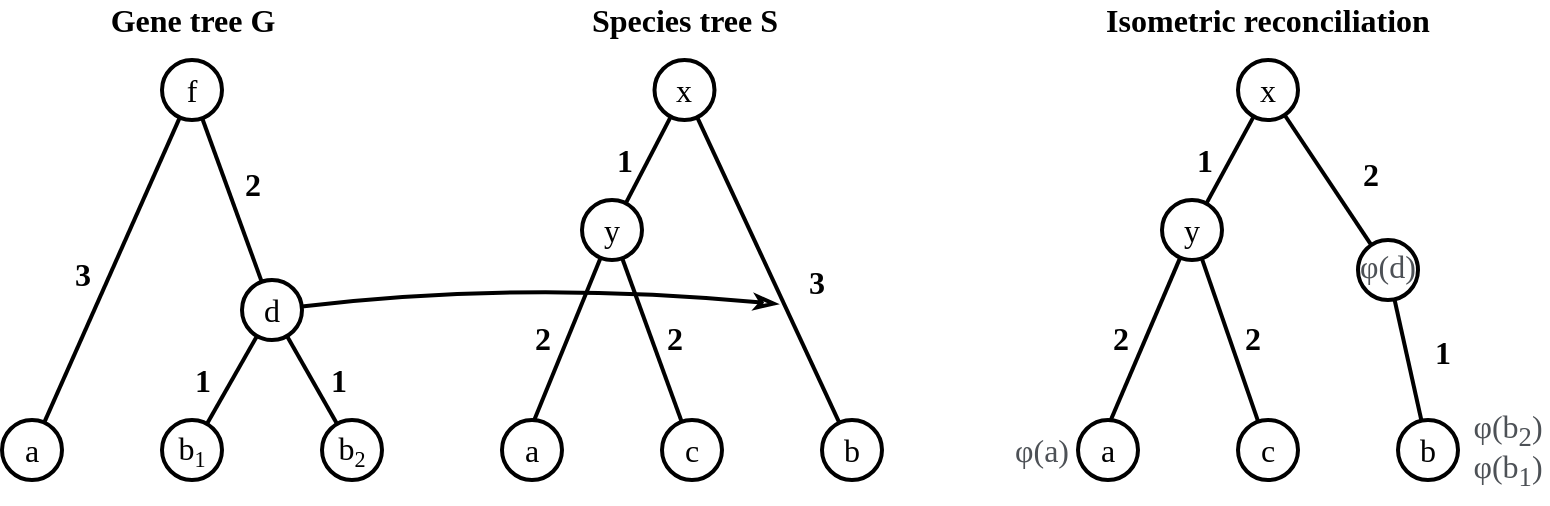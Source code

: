 <mxfile version="14.2.4" type="device"><diagram id="PamCH7fTlw8cQZK-9Y4O" name="Page-1"><mxGraphModel dx="868" dy="393" grid="1" gridSize="10" guides="1" tooltips="1" connect="1" arrows="1" fold="1" page="1" pageScale="1" pageWidth="1169" pageHeight="827" math="0" shadow="0"><root><mxCell id="0"/><mxCell id="1" parent="0"/><mxCell id="pZXTDJuxDjyP7QAB3gru-41" value="1" style="endArrow=none;html=1;strokeWidth=2;fontSize=16;fontFamily=Times New Roman;fontStyle=1" parent="1" source="pZXTDJuxDjyP7QAB3gru-7" target="pZXTDJuxDjyP7QAB3gru-40" edge="1"><mxGeometry x="0.246" y="-11" width="50" height="50" relative="1" as="geometry"><mxPoint x="460.617" y="169.345" as="sourcePoint"/><mxPoint x="440" y="230" as="targetPoint"/><mxPoint as="offset"/></mxGeometry></mxCell><mxCell id="pZXTDJuxDjyP7QAB3gru-39" value="3" style="endArrow=none;html=1;strokeWidth=2;fontSize=16;fontFamily=Times New Roman;fontStyle=1" parent="1" source="b0q86MQhumMjU_RavdkW-11" target="b0q86MQhumMjU_RavdkW-1" edge="1"><mxGeometry x="0.097" y="-13" width="50" height="50" relative="1" as="geometry"><mxPoint x="200" y="150" as="sourcePoint"/><mxPoint x="140" y="325.65" as="targetPoint"/><mxPoint as="offset"/></mxGeometry></mxCell><mxCell id="b0q86MQhumMjU_RavdkW-1" value="&lt;font&gt;a&lt;/font&gt;" style="ellipse;whiteSpace=wrap;html=1;aspect=fixed;strokeWidth=2;fontSize=16;fontFamily=Times New Roman;" parent="1" vertex="1"><mxGeometry x="130" y="320" width="30" height="30" as="geometry"/></mxCell><mxCell id="b0q86MQhumMjU_RavdkW-2" value="&lt;p class=&quot;MsoNormal&quot;&gt;&lt;span style=&quot;&quot;&gt;b&lt;span style=&quot;font-size: 13.333px&quot;&gt;&lt;sub&gt;1&lt;/sub&gt;&lt;/span&gt;&lt;/span&gt;&lt;/p&gt;" style="ellipse;whiteSpace=wrap;html=1;aspect=fixed;strokeWidth=2;fontSize=16;fontFamily=Times New Roman;" parent="1" vertex="1"><mxGeometry x="210" y="320" width="30" height="30" as="geometry"/></mxCell><mxCell id="b0q86MQhumMjU_RavdkW-3" value="&lt;p class=&quot;MsoNormal&quot;&gt;&lt;span style=&quot;&quot;&gt;b&lt;span style=&quot;font-size: 13.333px&quot;&gt;&lt;sub&gt;2&lt;/sub&gt;&lt;/span&gt;&lt;/span&gt;&lt;/p&gt;" style="ellipse;whiteSpace=wrap;html=1;aspect=fixed;strokeWidth=2;fontSize=16;fontFamily=Times New Roman;" parent="1" vertex="1"><mxGeometry x="290" y="320" width="30" height="30" as="geometry"/></mxCell><mxCell id="b0q86MQhumMjU_RavdkW-10" value="&lt;font style=&quot;font-size: 16px;&quot;&gt;d&lt;/font&gt;" style="ellipse;whiteSpace=wrap;html=1;aspect=fixed;strokeWidth=2;fontSize=16;fontFamily=Times New Roman;" parent="1" vertex="1"><mxGeometry x="250" y="250" width="30" height="30" as="geometry"/></mxCell><mxCell id="b0q86MQhumMjU_RavdkW-11" value="&lt;font style=&quot;font-size: 16px&quot;&gt;f&lt;/font&gt;" style="ellipse;whiteSpace=wrap;html=1;aspect=fixed;strokeWidth=2;fontSize=16;fontFamily=Times New Roman;" parent="1" vertex="1"><mxGeometry x="210" y="140" width="30" height="30" as="geometry"/></mxCell><mxCell id="b0q86MQhumMjU_RavdkW-13" value="1" style="endArrow=none;html=1;strokeWidth=2;fontSize=16;fontFamily=Times New Roman;fontStyle=1" parent="1" source="b0q86MQhumMjU_RavdkW-10" target="b0q86MQhumMjU_RavdkW-3" edge="1"><mxGeometry x="0.246" y="11" width="50" height="50" relative="1" as="geometry"><mxPoint x="190" y="400" as="sourcePoint"/><mxPoint x="240" y="350" as="targetPoint"/><mxPoint as="offset"/></mxGeometry></mxCell><mxCell id="b0q86MQhumMjU_RavdkW-14" value="" style="endArrow=none;html=1;strokeWidth=2;fontSize=16;fontFamily=Times New Roman;" parent="1" source="b0q86MQhumMjU_RavdkW-10" target="b0q86MQhumMjU_RavdkW-2" edge="1"><mxGeometry width="50" height="50" relative="1" as="geometry"><mxPoint x="261.708" y="248.416" as="sourcePoint"/><mxPoint x="288.292" y="301.584" as="targetPoint"/></mxGeometry></mxCell><mxCell id="pZXTDJuxDjyP7QAB3gru-18" value="&lt;font&gt;&lt;b&gt;1&lt;/b&gt;&lt;/font&gt;" style="edgeLabel;html=1;align=center;verticalAlign=middle;resizable=0;points=[];fontSize=16;fontFamily=Times New Roman;" parent="b0q86MQhumMjU_RavdkW-14" vertex="1" connectable="0"><mxGeometry x="-0.382" y="-3" relative="1" as="geometry"><mxPoint x="-17.01" y="9.57" as="offset"/></mxGeometry></mxCell><mxCell id="b0q86MQhumMjU_RavdkW-16" value="2" style="endArrow=none;html=1;strokeWidth=2;fontSize=16;fontStyle=1;fontFamily=Times New Roman;" parent="1" source="b0q86MQhumMjU_RavdkW-11" target="b0q86MQhumMjU_RavdkW-10" edge="1"><mxGeometry x="-0.098" y="12" width="50" height="50" relative="1" as="geometry"><mxPoint x="281.708" y="268.416" as="sourcePoint"/><mxPoint x="308.292" y="321.584" as="targetPoint"/><mxPoint as="offset"/></mxGeometry></mxCell><mxCell id="pZXTDJuxDjyP7QAB3gru-2" value="2" style="endArrow=none;html=1;strokeWidth=2;entryX=0.333;entryY=0.5;entryDx=0;entryDy=0;entryPerimeter=0;fontSize=16;fontFamily=Times New Roman;fontStyle=1" parent="1" source="pZXTDJuxDjyP7QAB3gru-40" target="pZXTDJuxDjyP7QAB3gru-3" edge="1"><mxGeometry x="-0.074" y="-12" width="50" height="50" relative="1" as="geometry"><mxPoint x="595" y="145" as="sourcePoint"/><mxPoint x="688.292" y="311.584" as="targetPoint"/><mxPoint as="offset"/></mxGeometry></mxCell><mxCell id="pZXTDJuxDjyP7QAB3gru-3" value="&lt;font style=&quot;font-size: 16px;&quot;&gt;a&lt;/font&gt;" style="ellipse;whiteSpace=wrap;html=1;aspect=fixed;strokeWidth=2;fontSize=16;fontFamily=Times New Roman;" parent="1" vertex="1"><mxGeometry x="380" y="320" width="30" height="30" as="geometry"/></mxCell><mxCell id="pZXTDJuxDjyP7QAB3gru-6" value="&lt;font style=&quot;font-size: 16px&quot;&gt;b&lt;/font&gt;" style="ellipse;whiteSpace=wrap;html=1;aspect=fixed;strokeWidth=2;fontSize=16;fontFamily=Times New Roman;" parent="1" vertex="1"><mxGeometry x="540" y="320" width="30" height="30" as="geometry"/></mxCell><mxCell id="pZXTDJuxDjyP7QAB3gru-7" value="&lt;font style=&quot;font-size: 16px&quot;&gt;x&lt;/font&gt;" style="ellipse;whiteSpace=wrap;html=1;aspect=fixed;strokeWidth=2;fontSize=16;fontFamily=Times New Roman;" parent="1" vertex="1"><mxGeometry x="456.25" y="140" width="30" height="30" as="geometry"/></mxCell><mxCell id="pZXTDJuxDjyP7QAB3gru-10" value="" style="endArrow=none;html=1;strokeWidth=2;fontSize=16;fontFamily=Times New Roman;" parent="1" source="pZXTDJuxDjyP7QAB3gru-7" target="pZXTDJuxDjyP7QAB3gru-6" edge="1"><mxGeometry width="50" height="50" relative="1" as="geometry"><mxPoint x="671.708" y="268.416" as="sourcePoint"/><mxPoint x="698.292" y="321.584" as="targetPoint"/></mxGeometry></mxCell><mxCell id="pZXTDJuxDjyP7QAB3gru-21" value="&lt;b&gt;3&lt;br&gt;&lt;/b&gt;" style="edgeLabel;html=1;align=center;verticalAlign=middle;resizable=0;points=[];fontSize=16;fontFamily=Times New Roman;" parent="pZXTDJuxDjyP7QAB3gru-10" vertex="1" connectable="0"><mxGeometry x="0.216" y="-3" relative="1" as="geometry"><mxPoint x="18.48" y="-11.8" as="offset"/></mxGeometry></mxCell><mxCell id="pZXTDJuxDjyP7QAB3gru-40" value="&lt;font style=&quot;font-size: 16px&quot;&gt;y&lt;/font&gt;" style="ellipse;whiteSpace=wrap;html=1;aspect=fixed;strokeWidth=2;fontSize=16;fontFamily=Times New Roman;" parent="1" vertex="1"><mxGeometry x="420" y="210" width="30" height="30" as="geometry"/></mxCell><mxCell id="pZXTDJuxDjyP7QAB3gru-42" value="&lt;font style=&quot;font-size: 16px&quot;&gt;c&lt;/font&gt;" style="ellipse;whiteSpace=wrap;html=1;aspect=fixed;strokeWidth=2;fontSize=16;fontFamily=Times New Roman;" parent="1" vertex="1"><mxGeometry x="460" y="320" width="30" height="30" as="geometry"/></mxCell><mxCell id="pZXTDJuxDjyP7QAB3gru-44" value="2" style="endArrow=none;html=1;strokeWidth=2;fontSize=16;fontFamily=Times New Roman;fontStyle=1" parent="1" source="pZXTDJuxDjyP7QAB3gru-40" target="pZXTDJuxDjyP7QAB3gru-42" edge="1"><mxGeometry x="0.069" y="11" width="50" height="50" relative="1" as="geometry"><mxPoint x="430.452" y="249.294" as="sourcePoint"/><mxPoint x="399.99" y="345" as="targetPoint"/><mxPoint as="offset"/></mxGeometry></mxCell><mxCell id="pZXTDJuxDjyP7QAB3gru-45" value="" style="endArrow=classicThin;html=1;fontFamily=Times New Roman;fontSize=16;endFill=0;curved=1;strokeWidth=2;" parent="1" source="b0q86MQhumMjU_RavdkW-10" edge="1"><mxGeometry width="50" height="50" relative="1" as="geometry"><mxPoint x="400" y="280" as="sourcePoint"/><mxPoint x="518" y="262" as="targetPoint"/><Array as="points"><mxPoint x="390" y="250"/></Array></mxGeometry></mxCell><mxCell id="pZXTDJuxDjyP7QAB3gru-46" value="1" style="endArrow=none;html=1;strokeWidth=2;fontSize=16;fontFamily=Times New Roman;fontStyle=1" parent="1" source="pZXTDJuxDjyP7QAB3gru-50" target="pZXTDJuxDjyP7QAB3gru-53" edge="1"><mxGeometry x="0.246" y="-11" width="50" height="50" relative="1" as="geometry"><mxPoint x="733.617" y="169.345" as="sourcePoint"/><mxPoint x="713" y="230" as="targetPoint"/><mxPoint as="offset"/></mxGeometry></mxCell><mxCell id="pZXTDJuxDjyP7QAB3gru-47" value="2" style="endArrow=none;html=1;strokeWidth=2;entryX=0.333;entryY=0.5;entryDx=0;entryDy=0;entryPerimeter=0;fontSize=16;fontFamily=Times New Roman;fontStyle=1" parent="1" source="pZXTDJuxDjyP7QAB3gru-53" target="pZXTDJuxDjyP7QAB3gru-48" edge="1"><mxGeometry x="-0.074" y="-12" width="50" height="50" relative="1" as="geometry"><mxPoint x="868" y="145" as="sourcePoint"/><mxPoint x="961.292" y="311.584" as="targetPoint"/><mxPoint as="offset"/></mxGeometry></mxCell><mxCell id="pZXTDJuxDjyP7QAB3gru-48" value="&lt;font style=&quot;font-size: 16px;&quot;&gt;a&lt;/font&gt;" style="ellipse;whiteSpace=wrap;html=1;aspect=fixed;strokeWidth=2;fontSize=16;fontFamily=Times New Roman;" parent="1" vertex="1"><mxGeometry x="668" y="320" width="30" height="30" as="geometry"/></mxCell><mxCell id="pZXTDJuxDjyP7QAB3gru-49" value="&lt;font style=&quot;font-size: 16px&quot;&gt;b&lt;/font&gt;" style="ellipse;whiteSpace=wrap;html=1;aspect=fixed;strokeWidth=2;fontSize=16;fontFamily=Times New Roman;" parent="1" vertex="1"><mxGeometry x="828" y="320" width="30" height="30" as="geometry"/></mxCell><mxCell id="pZXTDJuxDjyP7QAB3gru-50" value="&lt;font style=&quot;font-size: 16px&quot;&gt;x&lt;/font&gt;" style="ellipse;whiteSpace=wrap;html=1;aspect=fixed;strokeWidth=2;fontSize=16;fontFamily=Times New Roman;" parent="1" vertex="1"><mxGeometry x="748" y="140" width="30" height="30" as="geometry"/></mxCell><mxCell id="pZXTDJuxDjyP7QAB3gru-51" value="" style="endArrow=none;html=1;strokeWidth=2;fontSize=16;fontFamily=Times New Roman;" parent="1" source="pZXTDJuxDjyP7QAB3gru-56" target="pZXTDJuxDjyP7QAB3gru-49" edge="1"><mxGeometry width="50" height="50" relative="1" as="geometry"><mxPoint x="944.708" y="268.416" as="sourcePoint"/><mxPoint x="971.292" y="321.584" as="targetPoint"/></mxGeometry></mxCell><mxCell id="pZXTDJuxDjyP7QAB3gru-52" value="&lt;b&gt;1&lt;br&gt;&lt;/b&gt;" style="edgeLabel;html=1;align=center;verticalAlign=middle;resizable=0;points=[];fontSize=16;fontFamily=Times New Roman;" parent="pZXTDJuxDjyP7QAB3gru-51" vertex="1" connectable="0"><mxGeometry x="0.216" y="-3" relative="1" as="geometry"><mxPoint x="18.48" y="-11.8" as="offset"/></mxGeometry></mxCell><mxCell id="pZXTDJuxDjyP7QAB3gru-53" value="&lt;font style=&quot;font-size: 16px&quot;&gt;y&lt;/font&gt;" style="ellipse;whiteSpace=wrap;html=1;aspect=fixed;strokeWidth=2;fontSize=16;fontFamily=Times New Roman;" parent="1" vertex="1"><mxGeometry x="710" y="210" width="30" height="30" as="geometry"/></mxCell><mxCell id="pZXTDJuxDjyP7QAB3gru-54" value="&lt;font style=&quot;font-size: 16px&quot;&gt;c&lt;/font&gt;" style="ellipse;whiteSpace=wrap;html=1;aspect=fixed;strokeWidth=2;fontSize=16;fontFamily=Times New Roman;" parent="1" vertex="1"><mxGeometry x="748" y="320" width="30" height="30" as="geometry"/></mxCell><mxCell id="pZXTDJuxDjyP7QAB3gru-55" value="2" style="endArrow=none;html=1;strokeWidth=2;fontSize=16;fontFamily=Times New Roman;fontStyle=1" parent="1" source="pZXTDJuxDjyP7QAB3gru-53" target="pZXTDJuxDjyP7QAB3gru-54" edge="1"><mxGeometry x="0.069" y="11" width="50" height="50" relative="1" as="geometry"><mxPoint x="703.452" y="249.294" as="sourcePoint"/><mxPoint x="672.99" y="345" as="targetPoint"/><mxPoint as="offset"/></mxGeometry></mxCell><mxCell id="pZXTDJuxDjyP7QAB3gru-56" value="" style="ellipse;whiteSpace=wrap;html=1;aspect=fixed;strokeWidth=2;fontSize=16;fontFamily=Times New Roman;" parent="1" vertex="1"><mxGeometry x="808" y="230" width="30" height="30" as="geometry"/></mxCell><mxCell id="pZXTDJuxDjyP7QAB3gru-57" value="" style="endArrow=none;html=1;strokeWidth=2;fontSize=16;fontFamily=Times New Roman;" parent="1" source="pZXTDJuxDjyP7QAB3gru-50" target="pZXTDJuxDjyP7QAB3gru-56" edge="1"><mxGeometry width="50" height="50" relative="1" as="geometry"><mxPoint x="741.947" y="169.471" as="sourcePoint"/><mxPoint x="783.985" y="320.547" as="targetPoint"/></mxGeometry></mxCell><mxCell id="pZXTDJuxDjyP7QAB3gru-58" value="&lt;b&gt;2&lt;br&gt;&lt;/b&gt;" style="edgeLabel;html=1;align=center;verticalAlign=middle;resizable=0;points=[];fontSize=16;fontFamily=Times New Roman;" parent="pZXTDJuxDjyP7QAB3gru-57" vertex="1" connectable="0"><mxGeometry x="0.216" y="-3" relative="1" as="geometry"><mxPoint x="18.48" y="-11.8" as="offset"/></mxGeometry></mxCell><mxCell id="pZXTDJuxDjyP7QAB3gru-59" value="&lt;span style=&quot;color: rgb(77, 81, 86); text-align: left;&quot;&gt;&lt;font style=&quot;font-size: 16px&quot;&gt;φ(d)&lt;/font&gt;&lt;/span&gt;" style="text;html=1;strokeColor=none;fillColor=none;align=center;verticalAlign=middle;whiteSpace=wrap;rounded=0;fontFamily=Times New Roman;fontSize=16;labelBorderColor=none;labelBackgroundColor=none;" parent="1" vertex="1"><mxGeometry x="803" y="233" width="40" height="20" as="geometry"/></mxCell><mxCell id="pZXTDJuxDjyP7QAB3gru-60" value="&lt;span style=&quot;color: rgb(77 , 81 , 86) ; text-align: left ; background-color: rgb(255 , 255 , 255)&quot;&gt;&lt;font style=&quot;font-size: 16px&quot;&gt;φ(a)&lt;/font&gt;&lt;/span&gt;" style="text;html=1;strokeColor=none;fillColor=none;align=center;verticalAlign=middle;whiteSpace=wrap;rounded=0;fontFamily=Times New Roman;fontSize=16;" parent="1" vertex="1"><mxGeometry x="630" y="325" width="40" height="20" as="geometry"/></mxCell><mxCell id="pZXTDJuxDjyP7QAB3gru-61" value="&lt;span style=&quot;color: rgb(77 , 81 , 86) ; text-align: left ; background-color: rgb(255 , 255 , 255)&quot;&gt;φ(b&lt;sub&gt;1&lt;/sub&gt;)&lt;/span&gt;" style="text;html=1;strokeColor=none;fillColor=none;align=center;verticalAlign=middle;whiteSpace=wrap;rounded=0;fontFamily=Times New Roman;fontSize=16;" parent="1" vertex="1"><mxGeometry x="863" y="335" width="40" height="20" as="geometry"/></mxCell><mxCell id="pZXTDJuxDjyP7QAB3gru-62" value="&lt;font style=&quot;font-size: 16px&quot;&gt;&lt;span style=&quot;color: rgb(77 , 81 , 86) ; text-align: left ; background-color: rgb(255 , 255 , 255)&quot;&gt;φ(b&lt;/span&gt;&lt;span style=&quot;color: rgb(77 , 81 , 86) ; text-align: left ; background-color: rgb(255 , 255 , 255)&quot;&gt;&lt;sub&gt;2&lt;/sub&gt;)&lt;/span&gt;&lt;/font&gt;" style="text;html=1;strokeColor=none;fillColor=none;align=center;verticalAlign=middle;whiteSpace=wrap;rounded=0;fontFamily=Times New Roman;fontSize=16;" parent="1" vertex="1"><mxGeometry x="863" y="315" width="40" height="20" as="geometry"/></mxCell><mxCell id="pZXTDJuxDjyP7QAB3gru-65" value="&lt;b&gt;Gene tree G&lt;/b&gt;" style="text;html=1;strokeColor=none;fillColor=none;align=center;verticalAlign=middle;whiteSpace=wrap;rounded=0;labelBackgroundColor=none;fontFamily=Times New Roman;fontSize=16;" parent="1" vertex="1"><mxGeometry x="177.5" y="110" width="95" height="20" as="geometry"/></mxCell><mxCell id="pZXTDJuxDjyP7QAB3gru-66" value="&lt;b&gt;Species tree S&lt;/b&gt;" style="text;html=1;strokeColor=none;fillColor=none;align=center;verticalAlign=middle;whiteSpace=wrap;rounded=0;labelBackgroundColor=none;fontFamily=Times New Roman;fontSize=16;" parent="1" vertex="1"><mxGeometry x="420" y="110" width="102.5" height="20" as="geometry"/></mxCell><mxCell id="pZXTDJuxDjyP7QAB3gru-67" value="&lt;b&gt;Isometric reconciliation&lt;/b&gt;" style="text;html=1;strokeColor=none;fillColor=none;align=center;verticalAlign=middle;whiteSpace=wrap;rounded=0;labelBackgroundColor=none;fontFamily=Times New Roman;fontSize=16;" parent="1" vertex="1"><mxGeometry x="674.25" y="110" width="177.5" height="20" as="geometry"/></mxCell></root></mxGraphModel></diagram></mxfile>
